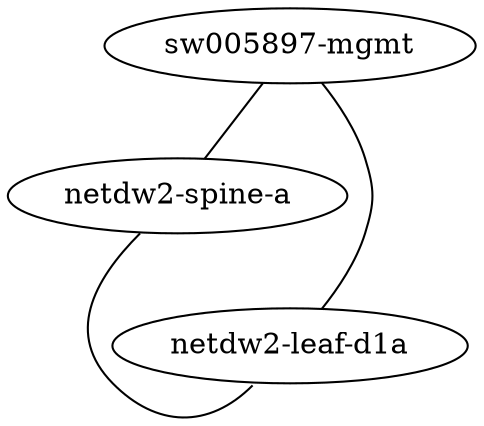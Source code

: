 graph G {
  graph [hostidtype="hostname", version="1:0"];
    "sw005897-mgmt":"40" -- "netdw2-spine-a":"eth0";
    "sw005897-mgmt":"38" -- "netdw2-leaf-d1a":"eth0";
    "netdw2-spine-a":"swp1" -- "netdw2-leaf-d1a":"swp52";
}
